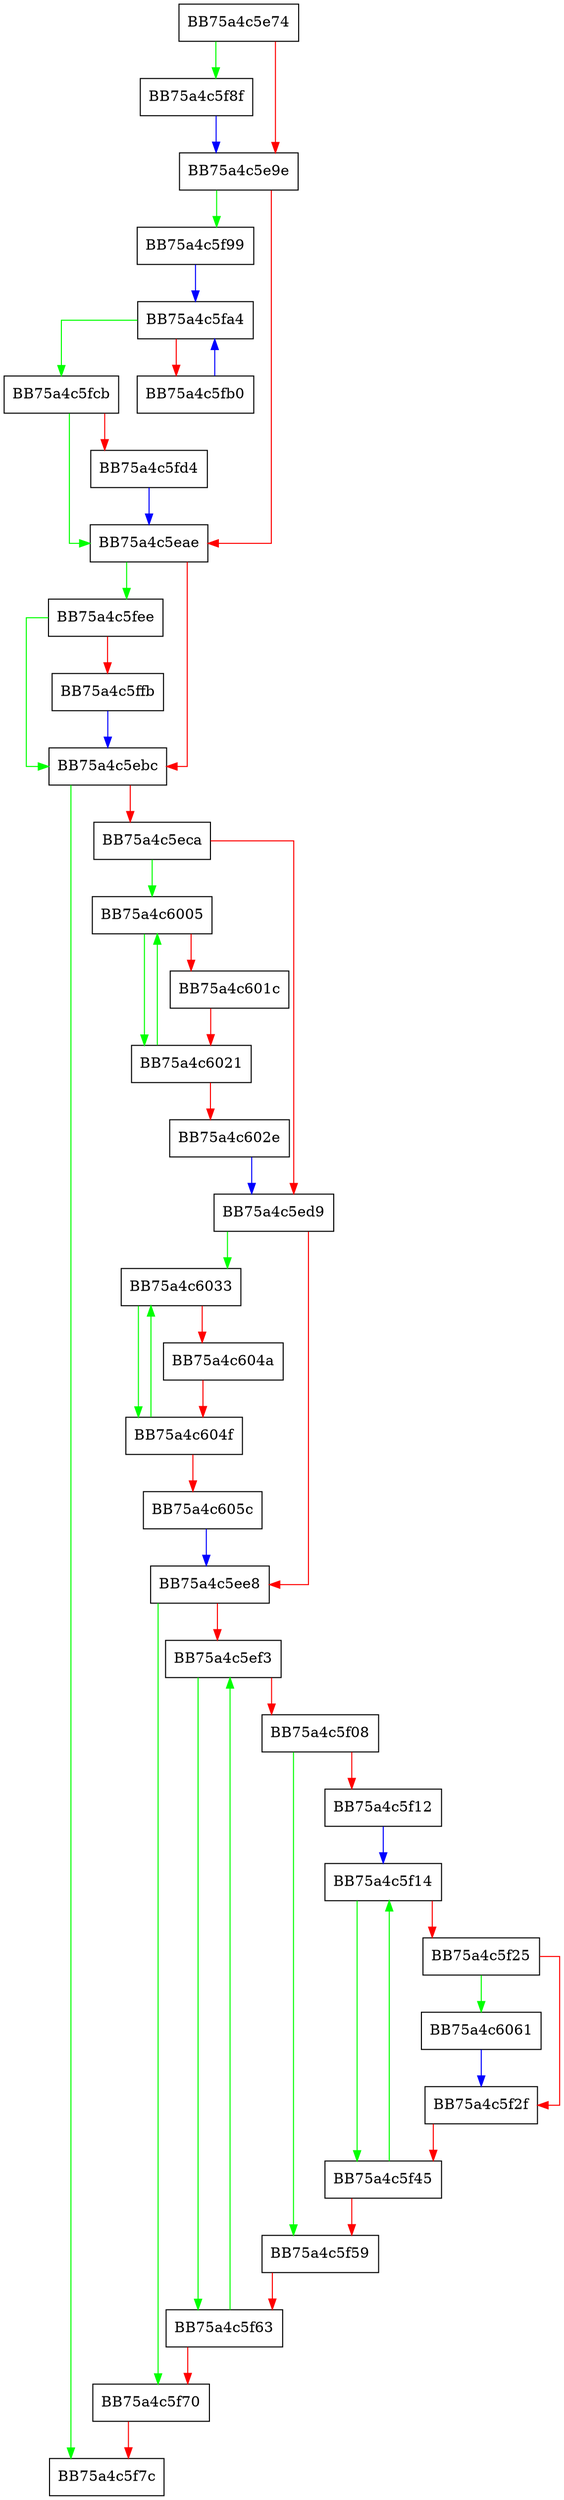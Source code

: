 digraph scmmFreeRoutineVar {
  node [shape="box"];
  graph [splines=ortho];
  BB75a4c5e74 -> BB75a4c5f8f [color="green"];
  BB75a4c5e74 -> BB75a4c5e9e [color="red"];
  BB75a4c5e9e -> BB75a4c5f99 [color="green"];
  BB75a4c5e9e -> BB75a4c5eae [color="red"];
  BB75a4c5eae -> BB75a4c5fee [color="green"];
  BB75a4c5eae -> BB75a4c5ebc [color="red"];
  BB75a4c5ebc -> BB75a4c5f7c [color="green"];
  BB75a4c5ebc -> BB75a4c5eca [color="red"];
  BB75a4c5eca -> BB75a4c6005 [color="green"];
  BB75a4c5eca -> BB75a4c5ed9 [color="red"];
  BB75a4c5ed9 -> BB75a4c6033 [color="green"];
  BB75a4c5ed9 -> BB75a4c5ee8 [color="red"];
  BB75a4c5ee8 -> BB75a4c5f70 [color="green"];
  BB75a4c5ee8 -> BB75a4c5ef3 [color="red"];
  BB75a4c5ef3 -> BB75a4c5f63 [color="green"];
  BB75a4c5ef3 -> BB75a4c5f08 [color="red"];
  BB75a4c5f08 -> BB75a4c5f59 [color="green"];
  BB75a4c5f08 -> BB75a4c5f12 [color="red"];
  BB75a4c5f12 -> BB75a4c5f14 [color="blue"];
  BB75a4c5f14 -> BB75a4c5f45 [color="green"];
  BB75a4c5f14 -> BB75a4c5f25 [color="red"];
  BB75a4c5f25 -> BB75a4c6061 [color="green"];
  BB75a4c5f25 -> BB75a4c5f2f [color="red"];
  BB75a4c5f2f -> BB75a4c5f45 [color="red"];
  BB75a4c5f45 -> BB75a4c5f14 [color="green"];
  BB75a4c5f45 -> BB75a4c5f59 [color="red"];
  BB75a4c5f59 -> BB75a4c5f63 [color="red"];
  BB75a4c5f63 -> BB75a4c5ef3 [color="green"];
  BB75a4c5f63 -> BB75a4c5f70 [color="red"];
  BB75a4c5f70 -> BB75a4c5f7c [color="red"];
  BB75a4c5f8f -> BB75a4c5e9e [color="blue"];
  BB75a4c5f99 -> BB75a4c5fa4 [color="blue"];
  BB75a4c5fa4 -> BB75a4c5fcb [color="green"];
  BB75a4c5fa4 -> BB75a4c5fb0 [color="red"];
  BB75a4c5fb0 -> BB75a4c5fa4 [color="blue"];
  BB75a4c5fcb -> BB75a4c5eae [color="green"];
  BB75a4c5fcb -> BB75a4c5fd4 [color="red"];
  BB75a4c5fd4 -> BB75a4c5eae [color="blue"];
  BB75a4c5fee -> BB75a4c5ebc [color="green"];
  BB75a4c5fee -> BB75a4c5ffb [color="red"];
  BB75a4c5ffb -> BB75a4c5ebc [color="blue"];
  BB75a4c6005 -> BB75a4c6021 [color="green"];
  BB75a4c6005 -> BB75a4c601c [color="red"];
  BB75a4c601c -> BB75a4c6021 [color="red"];
  BB75a4c6021 -> BB75a4c6005 [color="green"];
  BB75a4c6021 -> BB75a4c602e [color="red"];
  BB75a4c602e -> BB75a4c5ed9 [color="blue"];
  BB75a4c6033 -> BB75a4c604f [color="green"];
  BB75a4c6033 -> BB75a4c604a [color="red"];
  BB75a4c604a -> BB75a4c604f [color="red"];
  BB75a4c604f -> BB75a4c6033 [color="green"];
  BB75a4c604f -> BB75a4c605c [color="red"];
  BB75a4c605c -> BB75a4c5ee8 [color="blue"];
  BB75a4c6061 -> BB75a4c5f2f [color="blue"];
}